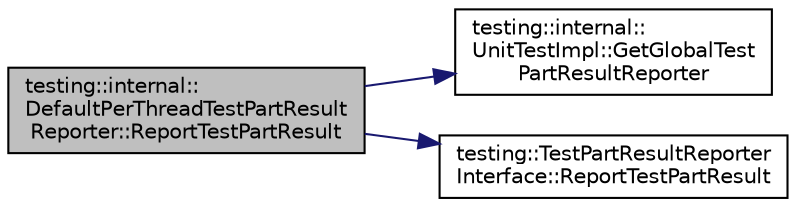 digraph "testing::internal::DefaultPerThreadTestPartResultReporter::ReportTestPartResult"
{
  edge [fontname="Helvetica",fontsize="10",labelfontname="Helvetica",labelfontsize="10"];
  node [fontname="Helvetica",fontsize="10",shape=record];
  rankdir="LR";
  Node4 [label="testing::internal::\lDefaultPerThreadTestPartResult\lReporter::ReportTestPartResult",height=0.2,width=0.4,color="black", fillcolor="grey75", style="filled", fontcolor="black"];
  Node4 -> Node5 [color="midnightblue",fontsize="10",style="solid",fontname="Helvetica"];
  Node5 [label="testing::internal::\lUnitTestImpl::GetGlobalTest\lPartResultReporter",height=0.2,width=0.4,color="black", fillcolor="white", style="filled",URL="$d7/dda/classtesting_1_1internal_1_1_unit_test_impl.html#a1cd291fd6751654924362164735d4b49"];
  Node4 -> Node6 [color="midnightblue",fontsize="10",style="solid",fontname="Helvetica"];
  Node6 [label="testing::TestPartResultReporter\lInterface::ReportTestPartResult",height=0.2,width=0.4,color="black", fillcolor="white", style="filled",URL="$da/d6e/classtesting_1_1_test_part_result_reporter_interface.html#aa2f920e7a5a0a6d0faf19e3727928c22"];
}
